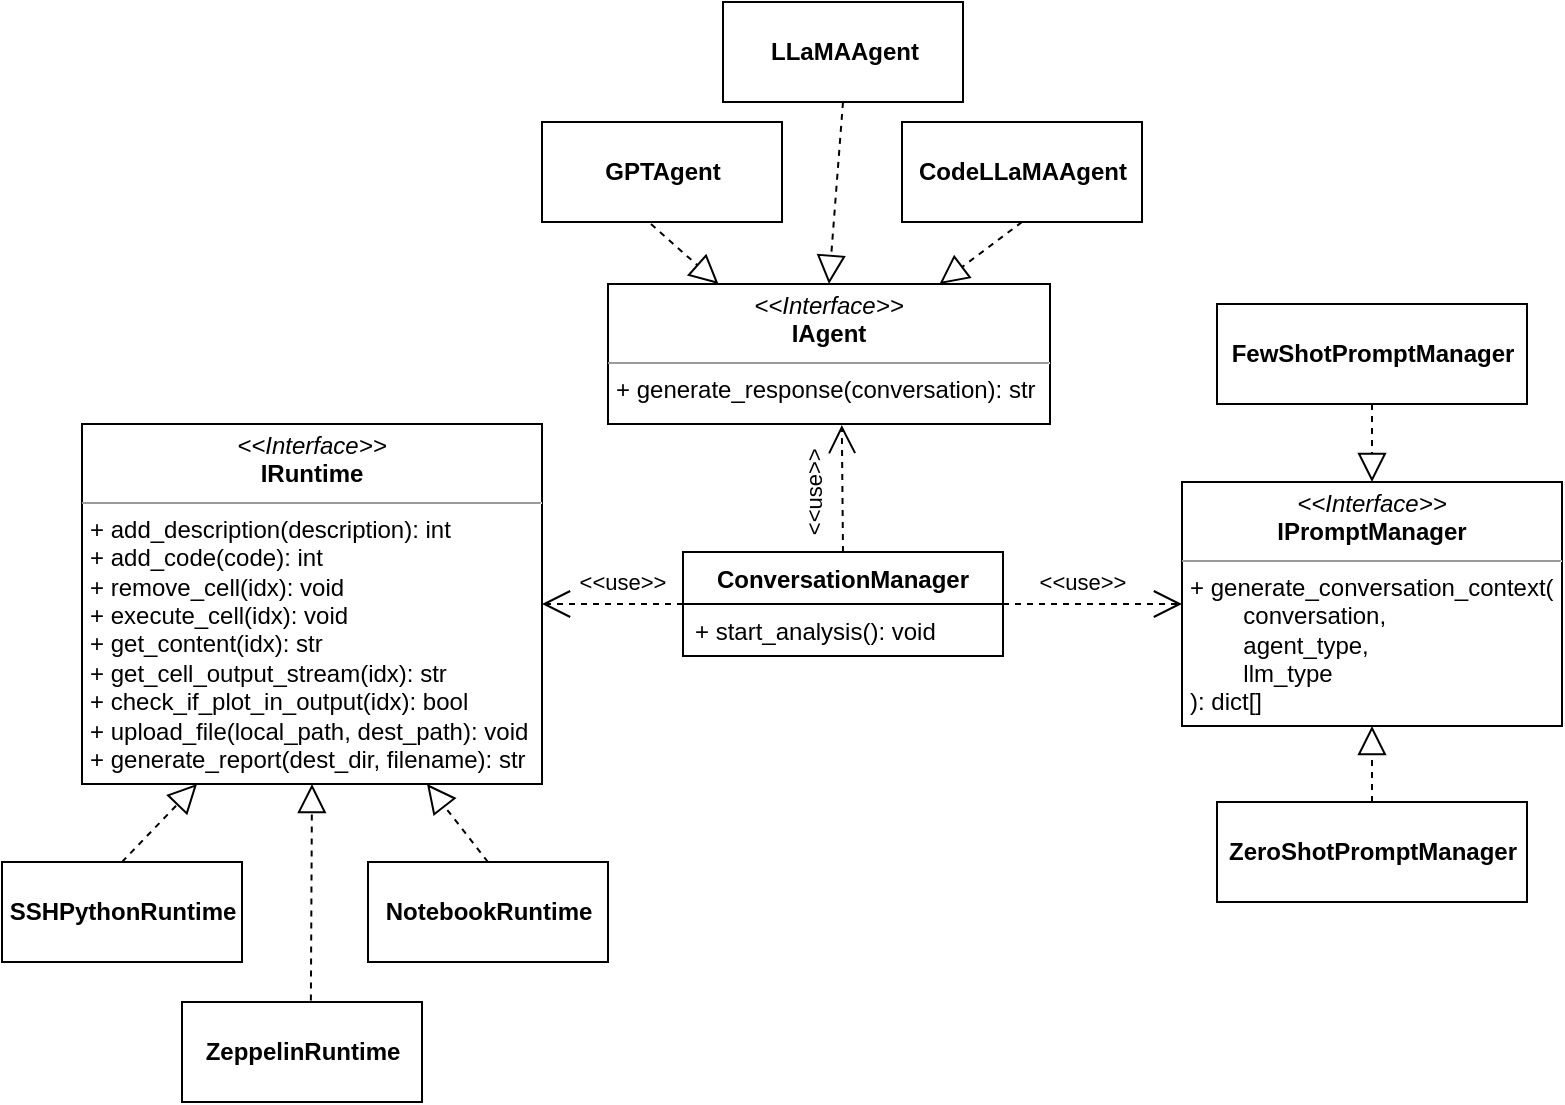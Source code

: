 <mxfile scale="10" border="0">
    <diagram id="2JWEvkMf0evVfgLf1cgb" name="Class">
        <mxGraphModel dx="1285" dy="1002" grid="1" gridSize="10" guides="1" tooltips="1" connect="1" arrows="1" fold="1" page="1" pageScale="1" pageWidth="827" pageHeight="1169" math="0" shadow="0">
            <root>
                <mxCell id="0"/>
                <mxCell id="1" parent="0"/>
                <mxCell id="McSh0blU3mZ8xUULmvc6-1" value="&lt;p style=&quot;margin:0px;margin-top:4px;text-align:center;&quot;&gt;&lt;i&gt;&amp;lt;&amp;lt;Interface&amp;gt;&amp;gt;&lt;/i&gt;&lt;br&gt;&lt;b&gt;IRuntime&lt;/b&gt;&lt;/p&gt;&lt;hr size=&quot;1&quot;&gt;&lt;p style=&quot;margin:0px;margin-left:4px;&quot;&gt;+ add_description(description): int&lt;/p&gt;&lt;p style=&quot;margin:0px;margin-left:4px;&quot;&gt;+ add_code(code): int&lt;/p&gt;&lt;p style=&quot;margin:0px;margin-left:4px;&quot;&gt;+ remove_cell(idx): void&lt;/p&gt;&lt;p style=&quot;margin:0px;margin-left:4px;&quot;&gt;+ execute_cell(idx): void&lt;/p&gt;&lt;p style=&quot;margin:0px;margin-left:4px;&quot;&gt;+ get_content(idx): str&lt;/p&gt;&lt;p style=&quot;margin:0px;margin-left:4px;&quot;&gt;+ get_cell_output_stream(idx): str&lt;/p&gt;&lt;p style=&quot;margin:0px;margin-left:4px;&quot;&gt;+ check_if_plot_in_output(idx): bool&lt;/p&gt;&lt;p style=&quot;margin:0px;margin-left:4px;&quot;&gt;+ upload_file(local_path, dest_path): void&lt;/p&gt;&lt;p style=&quot;margin:0px;margin-left:4px;&quot;&gt;+ generate_report(dest_dir, filename): str&lt;/p&gt;" style="verticalAlign=top;align=left;overflow=fill;fontSize=12;fontFamily=Helvetica;html=1;" parent="1" vertex="1">
                    <mxGeometry x="40" y="421" width="230" height="180" as="geometry"/>
                </mxCell>
                <mxCell id="McSh0blU3mZ8xUULmvc6-2" value="&lt;p style=&quot;margin:0px;margin-top:4px;text-align:center;&quot;&gt;&lt;i&gt;&amp;lt;&amp;lt;Interface&amp;gt;&amp;gt;&lt;/i&gt;&lt;br&gt;&lt;b&gt;IPromptManager&lt;/b&gt;&lt;/p&gt;&lt;hr size=&quot;1&quot;&gt;&lt;p style=&quot;margin:0px;margin-left:4px;&quot;&gt;+ generate_conversation_context(&lt;/p&gt;&lt;p style=&quot;margin:0px;margin-left:4px;&quot;&gt;&lt;span style=&quot;white-space: pre;&quot;&gt;&#9;&lt;/span&gt;conversation,&lt;br&gt;&lt;/p&gt;&lt;p style=&quot;margin:0px;margin-left:4px;&quot;&gt;&lt;span style=&quot;white-space: pre;&quot;&gt;&#9;&lt;/span&gt;agent_type,&lt;br&gt;&lt;/p&gt;&lt;p style=&quot;margin:0px;margin-left:4px;&quot;&gt;&lt;span style=&quot;white-space: pre;&quot;&gt;&#9;&lt;/span&gt;llm_type&lt;/p&gt;&lt;p style=&quot;margin:0px;margin-left:4px;&quot;&gt;): dict[]&lt;/p&gt;" style="verticalAlign=top;align=left;overflow=fill;fontSize=12;fontFamily=Helvetica;html=1;flipH=1;" parent="1" vertex="1">
                    <mxGeometry x="590" y="450" width="190" height="122" as="geometry"/>
                </mxCell>
                <mxCell id="McSh0blU3mZ8xUULmvc6-3" value="&lt;p style=&quot;margin:0px;margin-top:4px;text-align:center;&quot;&gt;&lt;i&gt;&amp;lt;&amp;lt;Interface&amp;gt;&amp;gt;&lt;/i&gt;&lt;br&gt;&lt;b&gt;IAgent&lt;/b&gt;&lt;/p&gt;&lt;hr size=&quot;1&quot;&gt;&lt;p style=&quot;margin:0px;margin-left:4px;&quot;&gt;+ generate_response(&lt;span style=&quot;background-color: initial;&quot;&gt;conversation): str&lt;/span&gt;&lt;/p&gt;" style="verticalAlign=top;align=left;overflow=fill;fontSize=12;fontFamily=Helvetica;html=1;" parent="1" vertex="1">
                    <mxGeometry x="303" y="351" width="221" height="70" as="geometry"/>
                </mxCell>
                <mxCell id="McSh0blU3mZ8xUULmvc6-6" value="&lt;b&gt;SSHPythonRuntime&lt;/b&gt;" style="html=1;" parent="1" vertex="1">
                    <mxGeometry y="640" width="120" height="50" as="geometry"/>
                </mxCell>
                <mxCell id="McSh0blU3mZ8xUULmvc6-7" value="&lt;b&gt;NotebookRuntime&lt;/b&gt;" style="html=1;" parent="1" vertex="1">
                    <mxGeometry x="183" y="640" width="120" height="50" as="geometry"/>
                </mxCell>
                <mxCell id="McSh0blU3mZ8xUULmvc6-8" value="&lt;b&gt;ZeppelinRuntime&lt;/b&gt;" style="html=1;" parent="1" vertex="1">
                    <mxGeometry x="90" y="710" width="120" height="50" as="geometry"/>
                </mxCell>
                <mxCell id="McSh0blU3mZ8xUULmvc6-9" value="ConversationManager" style="swimlane;fontStyle=1;align=center;verticalAlign=top;childLayout=stackLayout;horizontal=1;startSize=26;horizontalStack=0;resizeParent=1;resizeParentMax=0;resizeLast=0;collapsible=1;marginBottom=0;" parent="1" vertex="1">
                    <mxGeometry x="340.5" y="485" width="160" height="52" as="geometry"/>
                </mxCell>
                <mxCell id="McSh0blU3mZ8xUULmvc6-12" value="+ start_analysis(): void" style="text;strokeColor=none;fillColor=none;align=left;verticalAlign=top;spacingLeft=4;spacingRight=4;overflow=hidden;rotatable=0;points=[[0,0.5],[1,0.5]];portConstraint=eastwest;" parent="McSh0blU3mZ8xUULmvc6-9" vertex="1">
                    <mxGeometry y="26" width="160" height="26" as="geometry"/>
                </mxCell>
                <mxCell id="McSh0blU3mZ8xUULmvc6-14" value="&amp;lt;&amp;lt;use&amp;gt;&amp;gt;" style="endArrow=open;endSize=12;dashed=1;html=1;exitX=0;exitY=0.5;exitDx=0;exitDy=0;entryX=1;entryY=0.5;entryDx=0;entryDy=0;" parent="1" source="McSh0blU3mZ8xUULmvc6-9" target="McSh0blU3mZ8xUULmvc6-1" edge="1">
                    <mxGeometry x="-0.135" y="-11" width="160" relative="1" as="geometry">
                        <mxPoint x="420" y="470" as="sourcePoint"/>
                        <mxPoint x="580" y="470" as="targetPoint"/>
                        <mxPoint as="offset"/>
                    </mxGeometry>
                </mxCell>
                <mxCell id="McSh0blU3mZ8xUULmvc6-15" value="&amp;lt;&amp;lt;use&amp;gt;&amp;gt;" style="endArrow=open;endSize=12;dashed=1;html=1;exitX=1;exitY=0.5;exitDx=0;exitDy=0;entryX=0;entryY=0.5;entryDx=0;entryDy=0;" parent="1" source="McSh0blU3mZ8xUULmvc6-9" target="McSh0blU3mZ8xUULmvc6-2" edge="1">
                    <mxGeometry x="-0.117" y="11" width="160" relative="1" as="geometry">
                        <mxPoint x="350.5" y="521" as="sourcePoint"/>
                        <mxPoint x="280" y="521" as="targetPoint"/>
                        <mxPoint as="offset"/>
                    </mxGeometry>
                </mxCell>
                <mxCell id="McSh0blU3mZ8xUULmvc6-16" value="&amp;lt;&amp;lt;use&amp;gt;&amp;gt;" style="endArrow=open;endSize=12;dashed=1;html=1;exitX=0.5;exitY=0;exitDx=0;exitDy=0;entryX=0.529;entryY=1.007;entryDx=0;entryDy=0;entryPerimeter=0;horizontal=0;" parent="1" source="McSh0blU3mZ8xUULmvc6-9" target="McSh0blU3mZ8xUULmvc6-3" edge="1">
                    <mxGeometry x="-0.051" y="14" width="160" relative="1" as="geometry">
                        <mxPoint x="510.5" y="521" as="sourcePoint"/>
                        <mxPoint x="600" y="521" as="targetPoint"/>
                        <mxPoint as="offset"/>
                    </mxGeometry>
                </mxCell>
                <mxCell id="McSh0blU3mZ8xUULmvc6-17" value="" style="endArrow=block;dashed=1;endFill=0;endSize=12;html=1;exitX=0.5;exitY=0;exitDx=0;exitDy=0;entryX=0.25;entryY=1;entryDx=0;entryDy=0;" parent="1" source="McSh0blU3mZ8xUULmvc6-6" target="McSh0blU3mZ8xUULmvc6-1" edge="1">
                    <mxGeometry width="160" relative="1" as="geometry">
                        <mxPoint x="100" y="790" as="sourcePoint"/>
                        <mxPoint x="260" y="790" as="targetPoint"/>
                    </mxGeometry>
                </mxCell>
                <mxCell id="McSh0blU3mZ8xUULmvc6-18" value="" style="endArrow=block;dashed=1;endFill=0;endSize=12;html=1;exitX=0.5;exitY=0;exitDx=0;exitDy=0;entryX=0.75;entryY=1;entryDx=0;entryDy=0;" parent="1" source="McSh0blU3mZ8xUULmvc6-7" target="McSh0blU3mZ8xUULmvc6-1" edge="1">
                    <mxGeometry width="160" relative="1" as="geometry">
                        <mxPoint x="330" y="780" as="sourcePoint"/>
                        <mxPoint x="490" y="780" as="targetPoint"/>
                    </mxGeometry>
                </mxCell>
                <mxCell id="McSh0blU3mZ8xUULmvc6-19" value="" style="endArrow=block;dashed=1;endFill=0;endSize=12;html=1;exitX=0.537;exitY=-0.015;exitDx=0;exitDy=0;exitPerimeter=0;entryX=0.5;entryY=1;entryDx=0;entryDy=0;" parent="1" source="McSh0blU3mZ8xUULmvc6-8" target="McSh0blU3mZ8xUULmvc6-1" edge="1">
                    <mxGeometry width="160" relative="1" as="geometry">
                        <mxPoint x="250" y="770" as="sourcePoint"/>
                        <mxPoint x="410" y="770" as="targetPoint"/>
                    </mxGeometry>
                </mxCell>
                <mxCell id="McSh0blU3mZ8xUULmvc6-20" value="&lt;b&gt;GPTAgent&lt;/b&gt;" style="html=1;" parent="1" vertex="1">
                    <mxGeometry x="270" y="270" width="120" height="50" as="geometry"/>
                </mxCell>
                <mxCell id="McSh0blU3mZ8xUULmvc6-21" value="&lt;b&gt;LLaMAAgent&lt;/b&gt;" style="html=1;" parent="1" vertex="1">
                    <mxGeometry x="360.5" y="210" width="120" height="50" as="geometry"/>
                </mxCell>
                <mxCell id="McSh0blU3mZ8xUULmvc6-22" value="&lt;b&gt;CodeLLaMAAgent&lt;/b&gt;" style="html=1;" parent="1" vertex="1">
                    <mxGeometry x="450" y="270" width="120" height="50" as="geometry"/>
                </mxCell>
                <mxCell id="McSh0blU3mZ8xUULmvc6-23" value="" style="endArrow=block;dashed=1;endFill=0;endSize=12;html=1;exitX=0.454;exitY=1.02;exitDx=0;exitDy=0;exitPerimeter=0;entryX=0.25;entryY=0;entryDx=0;entryDy=0;" parent="1" source="McSh0blU3mZ8xUULmvc6-20" target="McSh0blU3mZ8xUULmvc6-3" edge="1">
                    <mxGeometry width="160" relative="1" as="geometry">
                        <mxPoint x="230" y="350" as="sourcePoint"/>
                        <mxPoint x="390" y="350" as="targetPoint"/>
                    </mxGeometry>
                </mxCell>
                <mxCell id="McSh0blU3mZ8xUULmvc6-24" value="" style="endArrow=block;dashed=1;endFill=0;endSize=12;html=1;exitX=0.5;exitY=1;exitDx=0;exitDy=0;entryX=0.75;entryY=0;entryDx=0;entryDy=0;" parent="1" source="McSh0blU3mZ8xUULmvc6-22" target="McSh0blU3mZ8xUULmvc6-3" edge="1">
                    <mxGeometry width="160" relative="1" as="geometry">
                        <mxPoint x="90" y="360" as="sourcePoint"/>
                        <mxPoint x="250" y="360" as="targetPoint"/>
                    </mxGeometry>
                </mxCell>
                <mxCell id="McSh0blU3mZ8xUULmvc6-25" value="" style="endArrow=block;dashed=1;endFill=0;endSize=12;html=1;exitX=0.5;exitY=1;exitDx=0;exitDy=0;entryX=0.5;entryY=0;entryDx=0;entryDy=0;" parent="1" source="McSh0blU3mZ8xUULmvc6-21" target="McSh0blU3mZ8xUULmvc6-3" edge="1">
                    <mxGeometry width="160" relative="1" as="geometry">
                        <mxPoint x="190" y="330" as="sourcePoint"/>
                        <mxPoint x="350" y="330" as="targetPoint"/>
                    </mxGeometry>
                </mxCell>
                <mxCell id="McSh0blU3mZ8xUULmvc6-26" value="&lt;b&gt;ZeroShotPromptManager&lt;/b&gt;" style="html=1;" parent="1" vertex="1">
                    <mxGeometry x="607.5" y="610" width="155" height="50" as="geometry"/>
                </mxCell>
                <mxCell id="McSh0blU3mZ8xUULmvc6-28" value="&lt;b&gt;FewShotPromptManager&lt;/b&gt;" style="html=1;" parent="1" vertex="1">
                    <mxGeometry x="607.5" y="361" width="155" height="50" as="geometry"/>
                </mxCell>
                <mxCell id="McSh0blU3mZ8xUULmvc6-29" value="" style="endArrow=block;dashed=1;endFill=0;endSize=12;html=1;exitX=0.5;exitY=0;exitDx=0;exitDy=0;entryX=0.5;entryY=1;entryDx=0;entryDy=0;" parent="1" source="McSh0blU3mZ8xUULmvc6-26" target="McSh0blU3mZ8xUULmvc6-2" edge="1">
                    <mxGeometry width="160" relative="1" as="geometry">
                        <mxPoint x="530" y="670" as="sourcePoint"/>
                        <mxPoint x="690" y="670" as="targetPoint"/>
                    </mxGeometry>
                </mxCell>
                <mxCell id="McSh0blU3mZ8xUULmvc6-30" value="" style="endArrow=block;dashed=1;endFill=0;endSize=12;html=1;exitX=0.5;exitY=1;exitDx=0;exitDy=0;entryX=0.5;entryY=0;entryDx=0;entryDy=0;" parent="1" source="McSh0blU3mZ8xUULmvc6-28" target="McSh0blU3mZ8xUULmvc6-2" edge="1">
                    <mxGeometry width="160" relative="1" as="geometry">
                        <mxPoint x="560" y="470" as="sourcePoint"/>
                        <mxPoint x="720" y="470" as="targetPoint"/>
                    </mxGeometry>
                </mxCell>
            </root>
        </mxGraphModel>
    </diagram>
    <diagram id="wPYSoV5ZCYCG40cIgTX5" name="Activity">
        <mxGraphModel dx="1282" dy="1002" grid="1" gridSize="10" guides="1" tooltips="1" connect="1" arrows="1" fold="1" page="1" pageScale="1" pageWidth="1169" pageHeight="827" math="0" shadow="0">
            <root>
                <mxCell id="0"/>
                <mxCell id="1" parent="0"/>
                <mxCell id="AKu2L9ZFaFPd1_Fmcj6L-9" style="edgeStyle=none;html=1;exitX=1;exitY=0.5;exitDx=0;exitDy=0;entryX=0;entryY=0.5;entryDx=0;entryDy=0;endArrow=open;endFill=0;" parent="1" source="AKu2L9ZFaFPd1_Fmcj6L-1" target="AKu2L9ZFaFPd1_Fmcj6L-4" edge="1">
                    <mxGeometry relative="1" as="geometry"/>
                </mxCell>
                <mxCell id="AKu2L9ZFaFPd1_Fmcj6L-1" value="" style="ellipse;fillColor=strokeColor;" parent="1" vertex="1">
                    <mxGeometry x="65" y="540" width="30" height="30" as="geometry"/>
                </mxCell>
                <mxCell id="AKu2L9ZFaFPd1_Fmcj6L-16" style="edgeStyle=orthogonalEdgeStyle;html=1;exitX=1;exitY=0.5;exitDx=0;exitDy=0;entryX=0.5;entryY=1;entryDx=0;entryDy=0;endArrow=open;endFill=0;" parent="1" source="AKu2L9ZFaFPd1_Fmcj6L-3" target="AKu2L9ZFaFPd1_Fmcj6L-4" edge="1">
                    <mxGeometry relative="1" as="geometry">
                        <Array as="points">
                            <mxPoint x="355" y="620"/>
                            <mxPoint x="355" y="670"/>
                            <mxPoint x="160" y="670"/>
                        </Array>
                    </mxGeometry>
                </mxCell>
                <mxCell id="AKu2L9ZFaFPd1_Fmcj6L-3" value="Import dataset" style="rounded=1;whiteSpace=wrap;html=1;" parent="1" vertex="1">
                    <mxGeometry x="225" y="590" width="120" height="60" as="geometry"/>
                </mxCell>
                <mxCell id="AKu2L9ZFaFPd1_Fmcj6L-11" value="[yes]" style="edgeStyle=orthogonalEdgeStyle;html=1;exitX=1;exitY=0.5;exitDx=0;exitDy=0;entryX=0;entryY=0.5;entryDx=0;entryDy=0;endArrow=open;endFill=0;" parent="1" source="AKu2L9ZFaFPd1_Fmcj6L-4" target="AKu2L9ZFaFPd1_Fmcj6L-3" edge="1">
                    <mxGeometry x="-0.478" relative="1" as="geometry">
                        <mxPoint as="offset"/>
                    </mxGeometry>
                </mxCell>
                <mxCell id="AKu2L9ZFaFPd1_Fmcj6L-12" value="[no]" style="edgeStyle=orthogonalEdgeStyle;html=1;exitX=0.5;exitY=0;exitDx=0;exitDy=0;entryX=0;entryY=0.5;entryDx=0;entryDy=0;endArrow=open;endFill=0;" parent="1" source="AKu2L9ZFaFPd1_Fmcj6L-4" target="AKu2L9ZFaFPd1_Fmcj6L-5" edge="1">
                    <mxGeometry x="-0.68" relative="1" as="geometry">
                        <mxPoint as="offset"/>
                    </mxGeometry>
                </mxCell>
                <mxCell id="AKu2L9ZFaFPd1_Fmcj6L-4" value="" style="rhombus;" parent="1" vertex="1">
                    <mxGeometry x="145" y="540" width="30" height="30" as="geometry"/>
                </mxCell>
                <mxCell id="AKu2L9ZFaFPd1_Fmcj6L-22" style="edgeStyle=none;html=1;exitX=1;exitY=0.5;exitDx=0;exitDy=0;entryX=0;entryY=0.5;entryDx=0;entryDy=0;endArrow=open;endFill=0;" parent="1" source="AKu2L9ZFaFPd1_Fmcj6L-5" target="AKu2L9ZFaFPd1_Fmcj6L-19" edge="1">
                    <mxGeometry relative="1" as="geometry"/>
                </mxCell>
                <mxCell id="AKu2L9ZFaFPd1_Fmcj6L-5" value="Select dataset" style="rounded=1;whiteSpace=wrap;html=1;" parent="1" vertex="1">
                    <mxGeometry x="225" y="450" width="120" height="60" as="geometry"/>
                </mxCell>
                <mxCell id="AKu2L9ZFaFPd1_Fmcj6L-26" style="edgeStyle=orthogonalEdgeStyle;html=1;exitX=1;exitY=0.5;exitDx=0;exitDy=0;entryX=0;entryY=0.5;entryDx=0;entryDy=0;endArrow=open;endFill=0;" parent="1" source="AKu2L9ZFaFPd1_Fmcj6L-6" target="AKu2L9ZFaFPd1_Fmcj6L-8" edge="1">
                    <mxGeometry relative="1" as="geometry"/>
                </mxCell>
                <mxCell id="AKu2L9ZFaFPd1_Fmcj6L-6" value="Configure enviornment (select LLM and runtime)" style="rounded=1;whiteSpace=wrap;html=1;" parent="1" vertex="1">
                    <mxGeometry x="400" y="590" width="120" height="60" as="geometry"/>
                </mxCell>
                <mxCell id="AKu2L9ZFaFPd1_Fmcj6L-7" value="Analysis is ready" style="shape=collate;whiteSpace=wrap;html=1;verticalAlign=top;labelPosition=center;verticalLabelPosition=bottom;align=center;" parent="1" vertex="1">
                    <mxGeometry x="770" y="600" width="40" height="40" as="geometry"/>
                </mxCell>
                <mxCell id="AKu2L9ZFaFPd1_Fmcj6L-27" style="edgeStyle=orthogonalEdgeStyle;html=1;exitX=1;exitY=0.5;exitDx=0;exitDy=0;entryX=0;entryY=0.5;entryDx=0;entryDy=0;endArrow=open;endFill=0;" parent="1" source="AKu2L9ZFaFPd1_Fmcj6L-8" target="AKu2L9ZFaFPd1_Fmcj6L-7" edge="1">
                    <mxGeometry relative="1" as="geometry"/>
                </mxCell>
                <mxCell id="AKu2L9ZFaFPd1_Fmcj6L-8" value="Start the analysis" style="rounded=1;whiteSpace=wrap;html=1;" parent="1" vertex="1">
                    <mxGeometry x="585" y="590" width="120" height="60" as="geometry"/>
                </mxCell>
                <mxCell id="AKu2L9ZFaFPd1_Fmcj6L-18" style="html=1;exitX=0;exitY=0;exitDx=95;exitDy=0;exitPerimeter=0;entryX=0;entryY=1;entryDx=0;entryDy=0;dashed=1;endArrow=none;endFill=0;" parent="1" source="AKu2L9ZFaFPd1_Fmcj6L-17" target="AKu2L9ZFaFPd1_Fmcj6L-4" edge="1">
                    <mxGeometry relative="1" as="geometry"/>
                </mxCell>
                <mxCell id="AKu2L9ZFaFPd1_Fmcj6L-17" value="Want to import new dataset?" style="shape=note2;boundedLbl=1;whiteSpace=wrap;html=1;size=25;verticalAlign=top;align=center;" parent="1" vertex="1">
                    <mxGeometry x="20" y="460" width="120" height="60" as="geometry"/>
                </mxCell>
                <mxCell id="AKu2L9ZFaFPd1_Fmcj6L-25" value="[no]" style="edgeStyle=orthogonalEdgeStyle;html=1;exitX=0.5;exitY=1;exitDx=0;exitDy=0;entryX=0.5;entryY=0;entryDx=0;entryDy=0;endArrow=open;endFill=0;" parent="1" source="AKu2L9ZFaFPd1_Fmcj6L-19" target="AKu2L9ZFaFPd1_Fmcj6L-6" edge="1">
                    <mxGeometry x="-0.643" relative="1" as="geometry">
                        <mxPoint as="offset"/>
                    </mxGeometry>
                </mxCell>
                <mxCell id="AKu2L9ZFaFPd1_Fmcj6L-42" value="[yes]" style="edgeStyle=orthogonalEdgeStyle;html=1;exitX=1;exitY=0.5;exitDx=0;exitDy=0;entryX=0;entryY=0.5;entryDx=0;entryDy=0;endArrow=open;endFill=0;" parent="1" source="AKu2L9ZFaFPd1_Fmcj6L-19" target="AKu2L9ZFaFPd1_Fmcj6L-23" edge="1">
                    <mxGeometry relative="1" as="geometry">
                        <Array as="points">
                            <mxPoint x="450" y="480"/>
                            <mxPoint x="450" y="480"/>
                        </Array>
                    </mxGeometry>
                </mxCell>
                <mxCell id="AKu2L9ZFaFPd1_Fmcj6L-19" value="" style="rhombus;" parent="1" vertex="1">
                    <mxGeometry x="400" y="465" width="30" height="30" as="geometry"/>
                </mxCell>
                <mxCell id="AKu2L9ZFaFPd1_Fmcj6L-21" style="edgeStyle=none;html=1;exitX=1;exitY=1;exitDx=0;exitDy=0;exitPerimeter=0;entryX=0;entryY=0;entryDx=0;entryDy=0;dashed=1;endArrow=none;endFill=0;" parent="1" source="AKu2L9ZFaFPd1_Fmcj6L-20" target="AKu2L9ZFaFPd1_Fmcj6L-19" edge="1">
                    <mxGeometry relative="1" as="geometry"/>
                </mxCell>
                <mxCell id="AKu2L9ZFaFPd1_Fmcj6L-20" value="Was this dataset already analysed?" style="shape=note2;boundedLbl=1;whiteSpace=wrap;html=1;size=25;verticalAlign=top;align=center;" parent="1" vertex="1">
                    <mxGeometry x="230" y="354" width="120" height="60" as="geometry"/>
                </mxCell>
                <mxCell id="AKu2L9ZFaFPd1_Fmcj6L-35" value="[yes]" style="edgeStyle=orthogonalEdgeStyle;html=1;exitX=0.5;exitY=1;exitDx=0;exitDy=0;entryX=0.5;entryY=0;entryDx=0;entryDy=0;endArrow=open;endFill=0;" parent="1" source="AKu2L9ZFaFPd1_Fmcj6L-23" target="AKu2L9ZFaFPd1_Fmcj6L-6" edge="1">
                    <mxGeometry x="-0.643" relative="1" as="geometry">
                        <mxPoint as="offset"/>
                    </mxGeometry>
                </mxCell>
                <mxCell id="AKu2L9ZFaFPd1_Fmcj6L-43" value="[no]" style="edgeStyle=orthogonalEdgeStyle;html=1;exitX=1;exitY=0.5;exitDx=0;exitDy=0;entryX=0;entryY=0.5;entryDx=0;entryDy=0;endArrow=open;endFill=0;" parent="1" source="AKu2L9ZFaFPd1_Fmcj6L-23" target="AKu2L9ZFaFPd1_Fmcj6L-36" edge="1">
                    <mxGeometry relative="1" as="geometry"/>
                </mxCell>
                <mxCell id="AKu2L9ZFaFPd1_Fmcj6L-23" value="" style="rhombus;" parent="1" vertex="1">
                    <mxGeometry x="490" y="465" width="30" height="30" as="geometry"/>
                </mxCell>
                <mxCell id="AKu2L9ZFaFPd1_Fmcj6L-41" style="edgeStyle=orthogonalEdgeStyle;html=1;exitX=0.5;exitY=1;exitDx=0;exitDy=0;exitPerimeter=0;entryX=0.5;entryY=0;entryDx=0;entryDy=0;endArrow=none;endFill=0;dashed=1;" parent="1" source="AKu2L9ZFaFPd1_Fmcj6L-24" target="AKu2L9ZFaFPd1_Fmcj6L-23" edge="1">
                    <mxGeometry relative="1" as="geometry"/>
                </mxCell>
                <mxCell id="AKu2L9ZFaFPd1_Fmcj6L-24" value="Want to make a new analysis?" style="shape=note2;boundedLbl=1;whiteSpace=wrap;html=1;size=25;verticalAlign=top;align=center;" parent="1" vertex="1">
                    <mxGeometry x="445" y="354" width="120" height="60" as="geometry"/>
                </mxCell>
                <mxCell id="AKu2L9ZFaFPd1_Fmcj6L-29" value="[yes]" style="edgeStyle=orthogonalEdgeStyle;html=1;exitX=0.5;exitY=1;exitDx=0;exitDy=0;entryX=0;entryY=1;entryDx=0;entryDy=0;endArrow=open;endFill=0;" parent="1" source="AKu2L9ZFaFPd1_Fmcj6L-28" target="AKu2L9ZFaFPd1_Fmcj6L-4" edge="1">
                    <mxGeometry x="-0.952" relative="1" as="geometry">
                        <Array as="points">
                            <mxPoint x="1035" y="690"/>
                            <mxPoint x="135" y="690"/>
                            <mxPoint x="135" y="563"/>
                        </Array>
                        <mxPoint as="offset"/>
                    </mxGeometry>
                </mxCell>
                <mxCell id="AKu2L9ZFaFPd1_Fmcj6L-34" value="[no]" style="edgeStyle=orthogonalEdgeStyle;html=1;exitX=1;exitY=0.5;exitDx=0;exitDy=0;entryX=0;entryY=0.5;entryDx=0;entryDy=0;endArrow=open;endFill=0;" parent="1" source="AKu2L9ZFaFPd1_Fmcj6L-28" target="AKu2L9ZFaFPd1_Fmcj6L-32" edge="1">
                    <mxGeometry relative="1" as="geometry"/>
                </mxCell>
                <mxCell id="AKu2L9ZFaFPd1_Fmcj6L-28" value="" style="rhombus;" parent="1" vertex="1">
                    <mxGeometry x="1020" y="605" width="30" height="30" as="geometry"/>
                </mxCell>
                <mxCell id="AKu2L9ZFaFPd1_Fmcj6L-32" value="" style="ellipse;html=1;shape=endState;fillColor=strokeColor;" parent="1" vertex="1">
                    <mxGeometry x="1120" y="605" width="30" height="30" as="geometry"/>
                </mxCell>
                <mxCell id="AKu2L9ZFaFPd1_Fmcj6L-46" style="edgeStyle=orthogonalEdgeStyle;html=1;exitX=1;exitY=0.5;exitDx=0;exitDy=0;entryX=0;entryY=0.5;entryDx=0;entryDy=0;endArrow=open;endFill=0;" parent="1" source="AKu2L9ZFaFPd1_Fmcj6L-36" target="AKu2L9ZFaFPd1_Fmcj6L-44" edge="1">
                    <mxGeometry relative="1" as="geometry">
                        <mxPoint x="774.5" y="460" as="sourcePoint"/>
                        <Array as="points">
                            <mxPoint x="790" y="480"/>
                            <mxPoint x="790" y="480"/>
                        </Array>
                    </mxGeometry>
                </mxCell>
                <mxCell id="AKu2L9ZFaFPd1_Fmcj6L-36" value="Select analysis" style="rounded=1;whiteSpace=wrap;html=1;" parent="1" vertex="1">
                    <mxGeometry x="584.5" y="450" width="120" height="60" as="geometry"/>
                </mxCell>
                <mxCell id="AKu2L9ZFaFPd1_Fmcj6L-50" style="edgeStyle=orthogonalEdgeStyle;html=1;exitX=1;exitY=0.5;exitDx=0;exitDy=0;entryX=0.5;entryY=0;entryDx=0;entryDy=0;endArrow=open;endFill=0;" parent="1" source="AKu2L9ZFaFPd1_Fmcj6L-37" target="AKu2L9ZFaFPd1_Fmcj6L-28" edge="1">
                    <mxGeometry relative="1" as="geometry"/>
                </mxCell>
                <mxCell id="AKu2L9ZFaFPd1_Fmcj6L-37" value="Display report" style="rounded=1;whiteSpace=wrap;html=1;" parent="1" vertex="1">
                    <mxGeometry x="890" y="380" width="120" height="60" as="geometry"/>
                </mxCell>
                <mxCell id="AKu2L9ZFaFPd1_Fmcj6L-52" style="edgeStyle=orthogonalEdgeStyle;html=1;exitX=1;exitY=0.5;exitDx=0;exitDy=0;entryX=0.5;entryY=0;entryDx=0;entryDy=0;endArrow=open;endFill=0;" parent="1" source="AKu2L9ZFaFPd1_Fmcj6L-38" target="AKu2L9ZFaFPd1_Fmcj6L-28" edge="1">
                    <mxGeometry relative="1" as="geometry"/>
                </mxCell>
                <mxCell id="AKu2L9ZFaFPd1_Fmcj6L-38" value="Download report" style="rounded=1;whiteSpace=wrap;html=1;" parent="1" vertex="1">
                    <mxGeometry x="890" y="450" width="120" height="60" as="geometry"/>
                </mxCell>
                <mxCell id="AKu2L9ZFaFPd1_Fmcj6L-53" style="edgeStyle=orthogonalEdgeStyle;html=1;exitX=1;exitY=0.5;exitDx=0;exitDy=0;entryX=0.5;entryY=0;entryDx=0;entryDy=0;endArrow=open;endFill=0;" parent="1" source="AKu2L9ZFaFPd1_Fmcj6L-39" target="AKu2L9ZFaFPd1_Fmcj6L-28" edge="1">
                    <mxGeometry relative="1" as="geometry"/>
                </mxCell>
                <mxCell id="AKu2L9ZFaFPd1_Fmcj6L-39" value="Show chat history" style="rounded=1;whiteSpace=wrap;html=1;" parent="1" vertex="1">
                    <mxGeometry x="890" y="520" width="120" height="60" as="geometry"/>
                </mxCell>
                <mxCell id="AKu2L9ZFaFPd1_Fmcj6L-47" style="edgeStyle=orthogonalEdgeStyle;html=1;exitX=0.5;exitY=0;exitDx=0;exitDy=0;entryX=0;entryY=0.5;entryDx=0;entryDy=0;endArrow=open;endFill=0;" parent="1" source="AKu2L9ZFaFPd1_Fmcj6L-44" target="AKu2L9ZFaFPd1_Fmcj6L-37" edge="1">
                    <mxGeometry relative="1" as="geometry"/>
                </mxCell>
                <mxCell id="AKu2L9ZFaFPd1_Fmcj6L-48" style="edgeStyle=orthogonalEdgeStyle;html=1;exitX=1;exitY=0.5;exitDx=0;exitDy=0;entryX=0;entryY=0.5;entryDx=0;entryDy=0;endArrow=open;endFill=0;" parent="1" source="AKu2L9ZFaFPd1_Fmcj6L-44" target="AKu2L9ZFaFPd1_Fmcj6L-38" edge="1">
                    <mxGeometry relative="1" as="geometry"/>
                </mxCell>
                <mxCell id="AKu2L9ZFaFPd1_Fmcj6L-49" style="edgeStyle=orthogonalEdgeStyle;html=1;exitX=0.5;exitY=1;exitDx=0;exitDy=0;entryX=0;entryY=0.5;entryDx=0;entryDy=0;endArrow=open;endFill=0;" parent="1" source="AKu2L9ZFaFPd1_Fmcj6L-44" target="AKu2L9ZFaFPd1_Fmcj6L-39" edge="1">
                    <mxGeometry relative="1" as="geometry"/>
                </mxCell>
                <mxCell id="AKu2L9ZFaFPd1_Fmcj6L-44" value="" style="rhombus;" parent="1" vertex="1">
                    <mxGeometry x="840" y="465" width="30" height="30" as="geometry"/>
                </mxCell>
                <mxCell id="AKu2L9ZFaFPd1_Fmcj6L-54" style="html=1;exitX=1;exitY=1;exitDx=0;exitDy=0;exitPerimeter=0;entryX=0;entryY=0;entryDx=0;entryDy=0;endArrow=none;endFill=0;dashed=1;" parent="1" target="AKu2L9ZFaFPd1_Fmcj6L-44" edge="1">
                    <mxGeometry relative="1" as="geometry">
                        <mxPoint x="825" y="440" as="sourcePoint"/>
                    </mxGeometry>
                </mxCell>
                <mxCell id="AKu2L9ZFaFPd1_Fmcj6L-45" value="Pick an action" style="shape=note2;boundedLbl=1;whiteSpace=wrap;html=1;size=25;verticalAlign=top;align=center;" parent="1" vertex="1">
                    <mxGeometry x="705" y="380" width="120" height="60" as="geometry"/>
                </mxCell>
                <mxCell id="AKu2L9ZFaFPd1_Fmcj6L-57" value="" style="edgeStyle=orthogonalEdgeStyle;html=1;endArrow=open;endFill=0;entryX=0;entryY=0.5;entryDx=0;entryDy=0;exitX=0.5;exitY=0;exitDx=0;exitDy=0;" parent="1" source="AKu2L9ZFaFPd1_Fmcj6L-7" target="AKu2L9ZFaFPd1_Fmcj6L-44" edge="1">
                    <mxGeometry relative="1" as="geometry">
                        <mxPoint x="830" y="600" as="sourcePoint"/>
                        <mxPoint x="1060" y="620" as="targetPoint"/>
                    </mxGeometry>
                </mxCell>
                <mxCell id="AKu2L9ZFaFPd1_Fmcj6L-58" style="edgeStyle=none;html=1;exitX=0;exitY=0;exitDx=120;exitDy=42.5;exitPerimeter=0;entryX=0;entryY=0.5;entryDx=0;entryDy=0;dashed=1;endArrow=none;endFill=0;" parent="1" source="AKu2L9ZFaFPd1_Fmcj6L-31" target="AKu2L9ZFaFPd1_Fmcj6L-28" edge="1">
                    <mxGeometry relative="1" as="geometry"/>
                </mxCell>
                <mxCell id="AKu2L9ZFaFPd1_Fmcj6L-31" value="Want to continue?" style="shape=note2;boundedLbl=1;whiteSpace=wrap;html=1;size=25;verticalAlign=top;align=center;" parent="1" vertex="1">
                    <mxGeometry x="840" y="600" width="120" height="60" as="geometry"/>
                </mxCell>
            </root>
        </mxGraphModel>
    </diagram>
    <diagram id="hqZDgkXqm0gshwrrFBBG" name="Use Case">
        <mxGraphModel dx="1282" dy="1002" grid="1" gridSize="10" guides="1" tooltips="1" connect="1" arrows="1" fold="1" page="1" pageScale="1" pageWidth="827" pageHeight="1169" math="0" shadow="0">
            <root>
                <mxCell id="0"/>
                <mxCell id="1" parent="0"/>
                <mxCell id="22" value="" style="rounded=0;whiteSpace=wrap;html=1;" parent="1" vertex="1">
                    <mxGeometry x="140" y="50" width="420" height="600" as="geometry"/>
                </mxCell>
                <mxCell id="2" value="Import dataset" style="ellipse;whiteSpace=wrap;html=1;" parent="1" vertex="1">
                    <mxGeometry x="160" y="80" width="140" height="70" as="geometry"/>
                </mxCell>
                <mxCell id="4" value="Generate analysis" style="ellipse;whiteSpace=wrap;html=1;" parent="1" vertex="1">
                    <mxGeometry x="160" y="320" width="140" height="70" as="geometry"/>
                </mxCell>
                <mxCell id="5" value="Export dataset" style="ellipse;whiteSpace=wrap;html=1;" parent="1" vertex="1">
                    <mxGeometry x="400" y="80" width="140" height="70" as="geometry"/>
                </mxCell>
                <mxCell id="6" value="Show analysis report" style="ellipse;whiteSpace=wrap;html=1;" parent="1" vertex="1">
                    <mxGeometry x="160" y="560" width="140" height="70" as="geometry"/>
                </mxCell>
                <mxCell id="7" value="Select current context" style="ellipse;whiteSpace=wrap;html=1;" parent="1" vertex="1">
                    <mxGeometry x="400" y="200" width="140" height="70" as="geometry"/>
                </mxCell>
                <mxCell id="8" value="Download analysis report" style="ellipse;whiteSpace=wrap;html=1;" parent="1" vertex="1">
                    <mxGeometry x="400" y="560" width="140" height="70" as="geometry"/>
                </mxCell>
                <mxCell id="12" value="{abstract}&lt;br&gt;Manage datasets" style="ellipse;whiteSpace=wrap;html=1;" parent="1" vertex="1">
                    <mxGeometry x="160" y="200" width="140" height="70" as="geometry"/>
                </mxCell>
                <mxCell id="14" value="{abstract}&lt;br&gt;Access analysis history" style="ellipse;whiteSpace=wrap;html=1;" parent="1" vertex="1">
                    <mxGeometry x="160" y="440" width="140" height="70" as="geometry"/>
                </mxCell>
                <mxCell id="15" value="Data &lt;br&gt;analyst" style="shape=umlActor;verticalLabelPosition=bottom;verticalAlign=top;html=1;" parent="1" vertex="1">
                    <mxGeometry x="40" y="325" width="30" height="60" as="geometry"/>
                </mxCell>
                <mxCell id="16" value="Show conversaton history" style="ellipse;whiteSpace=wrap;html=1;" parent="1" vertex="1">
                    <mxGeometry x="400" y="440" width="140" height="70" as="geometry"/>
                </mxCell>
                <mxCell id="20" value="LLM&lt;br&gt;chatbot" style="shape=umlActor;verticalLabelPosition=bottom;verticalAlign=top;html=1;" parent="1" vertex="1">
                    <mxGeometry x="620" y="325" width="30" height="60" as="geometry"/>
                </mxCell>
                <mxCell id="23" value="Automated data analysis system" style="text;html=1;strokeColor=none;fillColor=none;align=center;verticalAlign=middle;whiteSpace=wrap;rounded=0;" parent="1" vertex="1">
                    <mxGeometry x="225" y="50" width="260" height="30" as="geometry"/>
                </mxCell>
                <mxCell id="25" value="" style="endArrow=none;html=1;entryX=0;entryY=0.5;entryDx=0;entryDy=0;" parent="1" target="12" edge="1">
                    <mxGeometry width="50" height="50" relative="1" as="geometry">
                        <mxPoint x="80" y="320" as="sourcePoint"/>
                        <mxPoint x="130" y="280" as="targetPoint"/>
                    </mxGeometry>
                </mxCell>
                <mxCell id="26" value="" style="endArrow=none;html=1;entryX=0;entryY=0.5;entryDx=0;entryDy=0;" parent="1" target="4" edge="1">
                    <mxGeometry width="50" height="50" relative="1" as="geometry">
                        <mxPoint x="80" y="355" as="sourcePoint"/>
                        <mxPoint x="70" y="220" as="targetPoint"/>
                    </mxGeometry>
                </mxCell>
                <mxCell id="27" value="" style="endArrow=none;html=1;entryX=0;entryY=0.5;entryDx=0;entryDy=0;" parent="1" target="14" edge="1">
                    <mxGeometry width="50" height="50" relative="1" as="geometry">
                        <mxPoint x="80" y="400" as="sourcePoint"/>
                        <mxPoint x="110" y="440" as="targetPoint"/>
                    </mxGeometry>
                </mxCell>
                <mxCell id="28" value="" style="endArrow=none;html=1;exitX=1;exitY=0.5;exitDx=0;exitDy=0;" parent="1" source="4" edge="1">
                    <mxGeometry width="50" height="50" relative="1" as="geometry">
                        <mxPoint x="340" y="380" as="sourcePoint"/>
                        <mxPoint x="600" y="355" as="targetPoint"/>
                    </mxGeometry>
                </mxCell>
                <mxCell id="29" value="" style="endArrow=block;html=1;entryX=0.5;entryY=0;entryDx=0;entryDy=0;exitX=0.5;exitY=1;exitDx=0;exitDy=0;startArrow=none;startFill=0;endFill=0;" parent="1" source="2" target="12" edge="1">
                    <mxGeometry width="50" height="50" relative="1" as="geometry">
                        <mxPoint x="-30" y="470" as="sourcePoint"/>
                        <mxPoint x="20" y="420" as="targetPoint"/>
                    </mxGeometry>
                </mxCell>
                <mxCell id="30" value="" style="endArrow=none;html=1;exitX=1;exitY=0;exitDx=0;exitDy=0;entryX=0;entryY=1;entryDx=0;entryDy=0;endFill=0;startArrow=block;startFill=0;" parent="1" source="12" target="5" edge="1">
                    <mxGeometry width="50" height="50" relative="1" as="geometry">
                        <mxPoint x="300" y="200" as="sourcePoint"/>
                        <mxPoint x="350" y="150" as="targetPoint"/>
                    </mxGeometry>
                </mxCell>
                <mxCell id="31" value="" style="endArrow=none;html=1;entryX=0;entryY=0.5;entryDx=0;entryDy=0;exitX=1;exitY=0.5;exitDx=0;exitDy=0;endFill=0;startArrow=block;startFill=0;" parent="1" source="12" target="7" edge="1">
                    <mxGeometry width="50" height="50" relative="1" as="geometry">
                        <mxPoint x="310" y="310" as="sourcePoint"/>
                        <mxPoint x="360" y="260" as="targetPoint"/>
                    </mxGeometry>
                </mxCell>
                <mxCell id="32" value="" style="endArrow=block;html=1;entryX=0.5;entryY=1;entryDx=0;entryDy=0;exitX=0.5;exitY=0;exitDx=0;exitDy=0;startArrow=none;startFill=0;endFill=0;" parent="1" source="6" target="14" edge="1">
                    <mxGeometry width="50" height="50" relative="1" as="geometry">
                        <mxPoint x="210" y="550" as="sourcePoint"/>
                        <mxPoint x="260" y="500" as="targetPoint"/>
                        <Array as="points">
                            <mxPoint x="230" y="540"/>
                        </Array>
                    </mxGeometry>
                </mxCell>
                <mxCell id="33" value="" style="endArrow=none;html=1;entryX=0;entryY=0.5;entryDx=0;entryDy=0;exitX=1;exitY=0.5;exitDx=0;exitDy=0;startArrow=block;startFill=0;" parent="1" source="14" target="16" edge="1">
                    <mxGeometry width="50" height="50" relative="1" as="geometry">
                        <mxPoint x="330" y="550" as="sourcePoint"/>
                        <mxPoint x="380" y="500" as="targetPoint"/>
                    </mxGeometry>
                </mxCell>
                <mxCell id="34" value="&amp;lt;&amp;lt;extends&amp;gt;&amp;gt;" style="endArrow=none;html=1;entryX=0;entryY=0.5;entryDx=0;entryDy=0;exitX=1;exitY=0.5;exitDx=0;exitDy=0;startArrow=open;startFill=0;dashed=1;labelBackgroundColor=none;" parent="1" source="6" target="8" edge="1">
                    <mxGeometry y="5" width="50" height="50" relative="1" as="geometry">
                        <mxPoint x="310" y="610" as="sourcePoint"/>
                        <mxPoint x="360" y="560" as="targetPoint"/>
                        <mxPoint as="offset"/>
                    </mxGeometry>
                </mxCell>
            </root>
        </mxGraphModel>
    </diagram>
</mxfile>